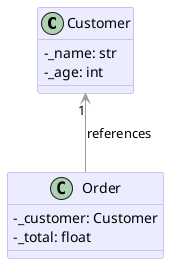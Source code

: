 @startuml Unidirectional Association

skinparam class {
    BackgroundColor #ECECFF
    ArrowColor #9C9C9C
    BorderColor #AC93E5
}
skinparam stereotypeCBackgroundColor DeepSkyBlue
skinparam classAttributeIconSize 0


class Customer {
    - _name: str
    - _age: int
}

class Order {
    - _customer: Customer
    - _total: float
}

Customer "1" <--  Order : references
@enduml
